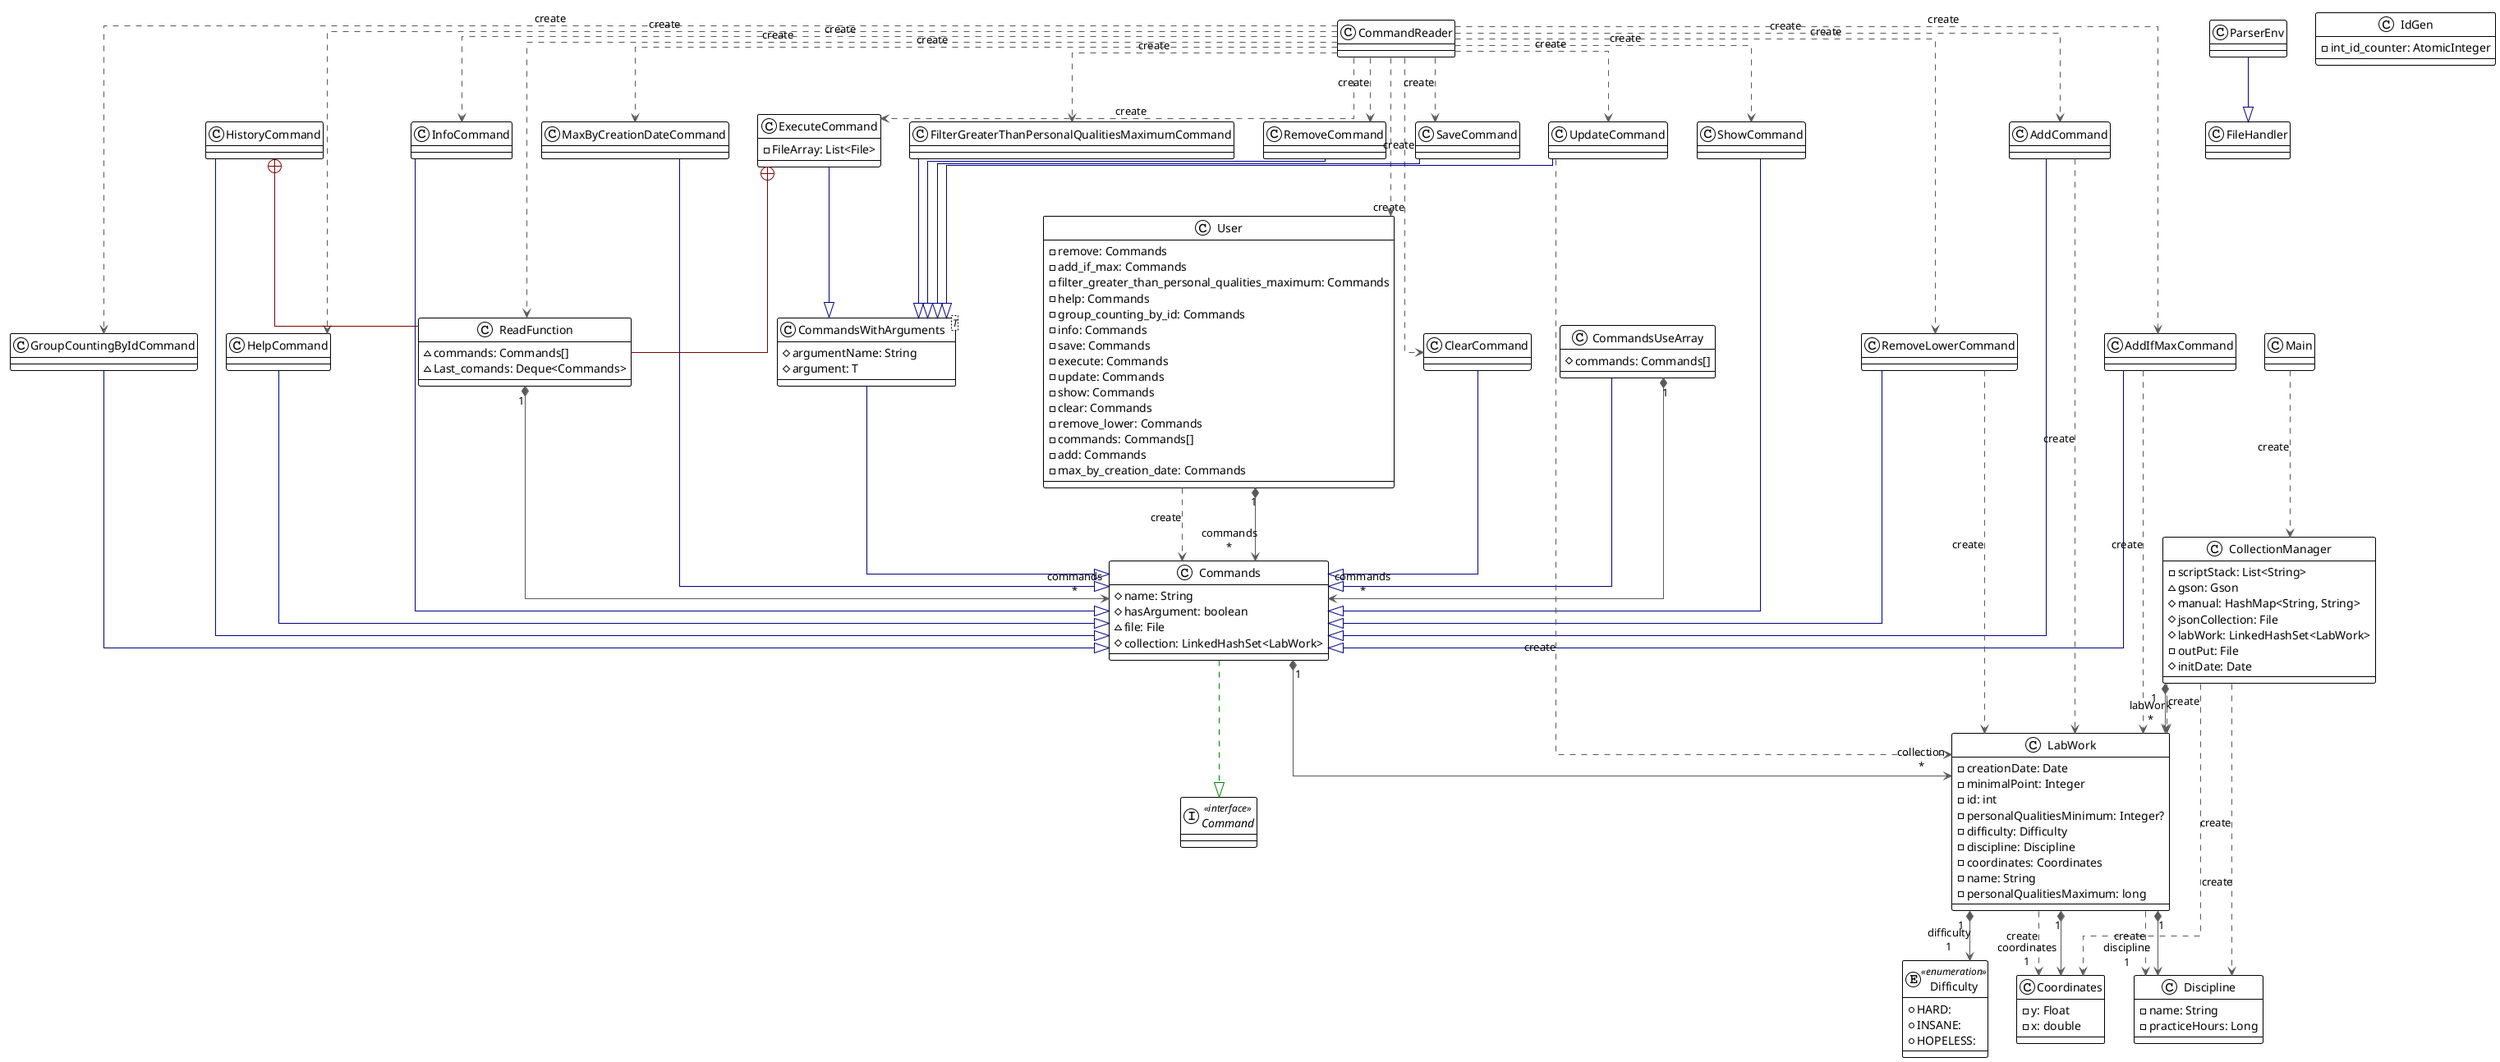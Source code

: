 @startuml

!theme plain
top to bottom direction
skinparam linetype ortho

class AddCommand
class AddIfMaxCommand
class ClearCommand
class CollectionManager {
  - scriptStack: List<String>
  ~ gson: Gson
  # manual: HashMap<String, String>
  # jsonCollection: File
  # labWork: LinkedHashSet<LabWork>
  - outPut: File
  # initDate: Date
}
interface Command << interface >>
class CommandReader
class Commands {
  # name: String
  # hasArgument: boolean
  ~ file: File
  # collection: LinkedHashSet<LabWork>
}
class CommandsUseArray {
  # commands: Commands[]
}
class CommandsWithArguments<T> {
  # argumentName: String
  # argument: T
}
class Coordinates {
  - y: Float
  - x: double
}
enum Difficulty << enumeration >> {
  + HARD: 
  + INSANE: 
  + HOPELESS: 
}
class Discipline {
  - name: String
  - practiceHours: Long
}
class ExecuteCommand {
  - FileArray: List<File>
}
class FileHandler
class FilterGreaterThanPersonalQualitiesMaximumCommand
class GroupCountingByIdCommand
class HelpCommand
class HistoryCommand
class IdGen {
  - int_id_counter: AtomicInteger
}
class InfoCommand
class LabWork {
  - creationDate: Date
  - minimalPoint: Integer
  - id: int
  - personalQualitiesMinimum: Integer?
  - difficulty: Difficulty
  - discipline: Discipline
  - coordinates: Coordinates
  - name: String
  - personalQualitiesMaximum: long
}
class Main
class MaxByCreationDateCommand
class ParserEnv
class ReadFunction {
  ~ commands: Commands[]
  ~ Last_comands: Deque<Commands>
}
class RemoveCommand
class RemoveLowerCommand
class SaveCommand
class ShowCommand
class UpdateCommand
class User {
  - remove: Commands
  - add_if_max: Commands
  - filter_greater_than_personal_qualities_maximum: Commands
  - help: Commands
  - group_counting_by_id: Commands
  - info: Commands
  - save: Commands
  - execute: Commands
  - update: Commands
  - show: Commands
  - clear: Commands
  - remove_lower: Commands
  - commands: Commands[]
  - add: Commands
  - max_by_creation_date: Commands
}

AddCommand                                        -[#000082,plain]-^  Commands                                         
AddCommand                                        -[#595959,dashed]->  LabWork                                          : "«create»"
AddIfMaxCommand                                   -[#000082,plain]-^  Commands                                         
AddIfMaxCommand                                   -[#595959,dashed]->  LabWork                                          : "«create»"
ClearCommand                                      -[#000082,plain]-^  Commands                                         
CollectionManager                                 -[#595959,dashed]->  Coordinates                                      : "«create»"
CollectionManager                                 -[#595959,dashed]->  Discipline                                       : "«create»"
CollectionManager                                "1" *-[#595959,plain]-> "labWork\n*" LabWork                                          
CollectionManager                                 -[#595959,dashed]->  LabWork                                          : "«create»"
CommandReader                                     -[#595959,dashed]->  AddCommand                                       : "«create»"
CommandReader                                     -[#595959,dashed]->  AddIfMaxCommand                                  : "«create»"
CommandReader                                     -[#595959,dashed]->  ClearCommand                                     : "«create»"
CommandReader                                     -[#595959,dashed]->  ExecuteCommand                                   : "«create»"
CommandReader                                     -[#595959,dashed]->  FilterGreaterThanPersonalQualitiesMaximumCommand : "«create»"
CommandReader                                     -[#595959,dashed]->  GroupCountingByIdCommand                         : "«create»"
CommandReader                                     -[#595959,dashed]->  HelpCommand                                      : "«create»"
CommandReader                                     -[#595959,dashed]->  InfoCommand                                      : "«create»"
CommandReader                                     -[#595959,dashed]->  MaxByCreationDateCommand                         : "«create»"
CommandReader                                     -[#595959,dashed]->  ReadFunction                                     : "«create»"
CommandReader                                     -[#595959,dashed]->  RemoveCommand                                    : "«create»"
CommandReader                                     -[#595959,dashed]->  RemoveLowerCommand                               : "«create»"
CommandReader                                     -[#595959,dashed]->  SaveCommand                                      : "«create»"
CommandReader                                     -[#595959,dashed]->  ShowCommand                                      : "«create»"
CommandReader                                     -[#595959,dashed]->  UpdateCommand                                    : "«create»"
CommandReader                                     -[#595959,dashed]->  User                                             : "«create»"
Commands                                          -[#008200,dashed]-^  Command                                          
Commands                                         "1" *-[#595959,plain]-> "collection\n*" LabWork                                          
CommandsUseArray                                  -[#000082,plain]-^  Commands                                         
CommandsUseArray                                 "1" *-[#595959,plain]-> "commands\n*" Commands                                         
CommandsWithArguments                             -[#000082,plain]-^  Commands                                         
ExecuteCommand                                    -[#000082,plain]-^  CommandsWithArguments                            
ExecuteCommand                                    +-[#820000,plain]-  ReadFunction                                     
FilterGreaterThanPersonalQualitiesMaximumCommand  -[#000082,plain]-^  CommandsWithArguments                            
GroupCountingByIdCommand                          -[#000082,plain]-^  Commands                                         
HelpCommand                                       -[#000082,plain]-^  Commands                                         
HistoryCommand                                    -[#000082,plain]-^  Commands                                         
HistoryCommand                                    +-[#820000,plain]-  ReadFunction                                     
InfoCommand                                       -[#000082,plain]-^  Commands                                         
LabWork                                           -[#595959,dashed]->  Coordinates                                      : "«create»"
LabWork                                          "1" *-[#595959,plain]-> "coordinates\n1" Coordinates                                      
LabWork                                          "1" *-[#595959,plain]-> "difficulty\n1" Difficulty                                       
LabWork                                           -[#595959,dashed]->  Discipline                                       : "«create»"
LabWork                                          "1" *-[#595959,plain]-> "discipline\n1" Discipline                                       
Main                                              -[#595959,dashed]->  CollectionManager                                : "«create»"
MaxByCreationDateCommand                          -[#000082,plain]-^  Commands                                         
ParserEnv                                         -[#000082,plain]-^  FileHandler                                      
ReadFunction                                     "1" *-[#595959,plain]-> "commands\n*" Commands                                         
RemoveCommand                                     -[#000082,plain]-^  CommandsWithArguments                            
RemoveLowerCommand                                -[#000082,plain]-^  Commands                                         
RemoveLowerCommand                                -[#595959,dashed]->  LabWork                                          : "«create»"
SaveCommand                                       -[#000082,plain]-^  CommandsWithArguments                            
ShowCommand                                       -[#000082,plain]-^  Commands                                         
UpdateCommand                                     -[#000082,plain]-^  CommandsWithArguments                            
UpdateCommand                                     -[#595959,dashed]->  LabWork                                          : "«create»"
User                                              -[#595959,dashed]->  Commands                                         : "«create»"
User                                             "1" *-[#595959,plain]-> "commands\n*" Commands                                         
@enduml
